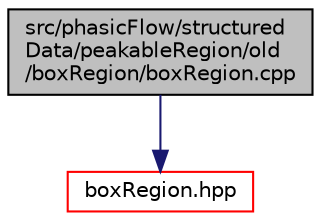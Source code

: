 digraph "src/phasicFlow/structuredData/peakableRegion/old/boxRegion/boxRegion.cpp"
{
 // LATEX_PDF_SIZE
  edge [fontname="Helvetica",fontsize="10",labelfontname="Helvetica",labelfontsize="10"];
  node [fontname="Helvetica",fontsize="10",shape=record];
  Node1 [label="src/phasicFlow/structured\lData/peakableRegion/old\l/boxRegion/boxRegion.cpp",height=0.2,width=0.4,color="black", fillcolor="grey75", style="filled", fontcolor="black",tooltip=" "];
  Node1 -> Node2 [color="midnightblue",fontsize="10",style="solid",fontname="Helvetica"];
  Node2 [label="boxRegion.hpp",height=0.2,width=0.4,color="red", fillcolor="white", style="filled",URL="$boxRegion_8hpp.html",tooltip=" "];
}
